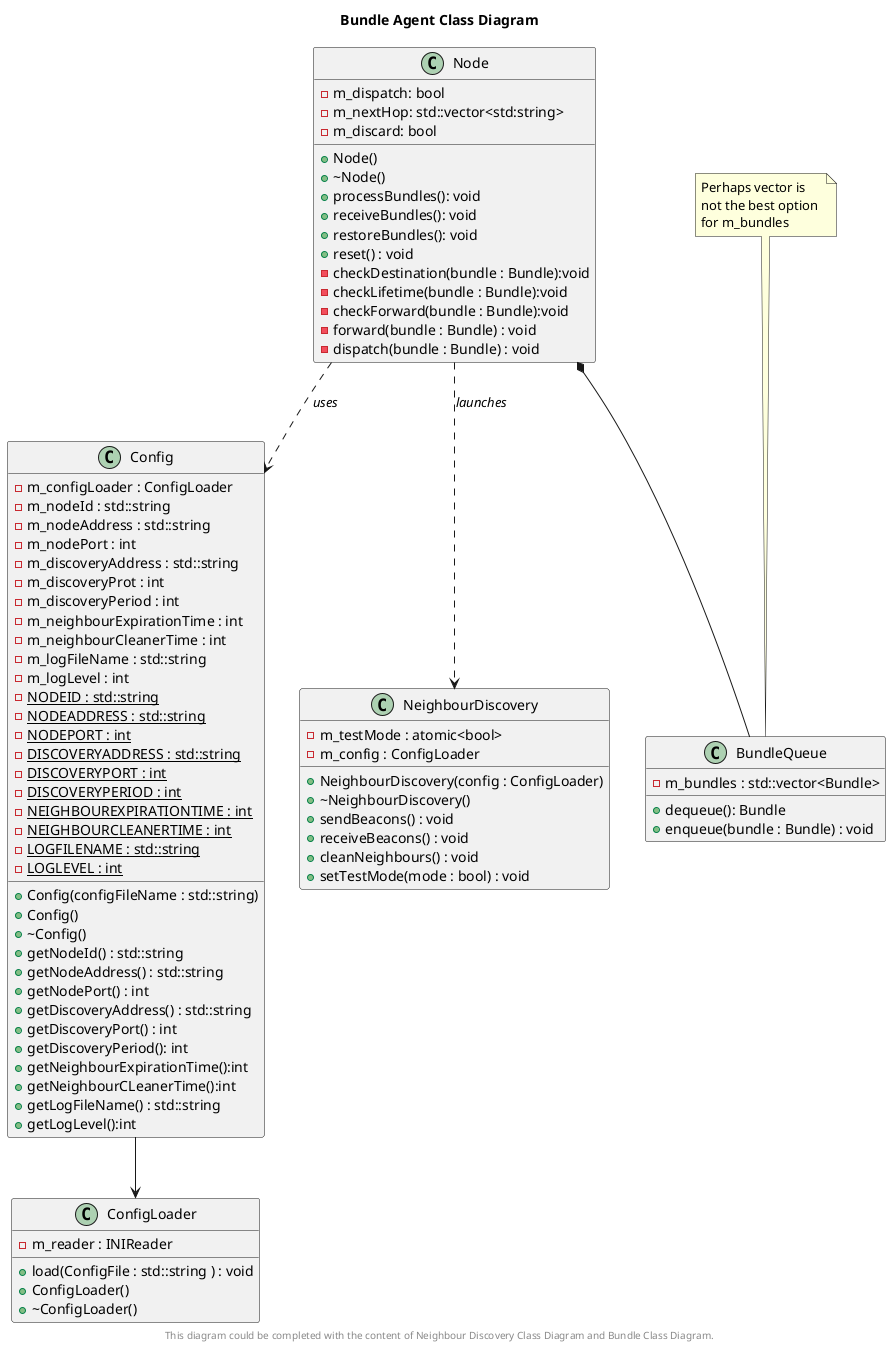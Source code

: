 @startuml

title Bundle Agent Class Diagram

class Node {
	-m_dispatch: bool
	-m_nextHop: std::vector<std:string>
	-m_discard: bool
	+Node()
	+~Node()
	+processBundles(): void
	+receiveBundles(): void
	+restoreBundles(): void
	+reset() : void
	-checkDestination(bundle : Bundle):void
	-checkLifetime(bundle : Bundle):void
	-checkForward(bundle : Bundle):void
	-forward(bundle : Bundle) : void
	-dispatch(bundle : Bundle) : void	
}

class Config {
	-m_configLoader : ConfigLoader
	-m_nodeId : std::string
	-m_nodeAddress : std::string
	-m_nodePort : int
	-m_discoveryAddress : std::string
	-m_discoveryProt : int
	-m_discoveryPeriod : int
	-m_neighbourExpirationTime : int
	-m_neighbourCleanerTime : int
	-m_logFileName : std::string
	-m_logLevel : int
	-{static} NODEID : std::string
	-{static} NODEADDRESS : std::string
	-{static} NODEPORT : int
	-{static} DISCOVERYADDRESS : std::string
	-{static} DISCOVERYPORT : int
	-{static} DISCOVERYPERIOD : int
	-{static} NEIGHBOUREXPIRATIONTIME : int
	-{static} NEIGHBOURCLEANERTIME : int
	-{static} LOGFILENAME : std::string
	-{static} LOGLEVEL : int
	+Config(configFileName : std::string)
	+Config()
	+~Config()
	+getNodeId() : std::string
	+getNodeAddress() : std::string
	+getNodePort() : int
	+getDiscoveryAddress() : std::string
	+getDiscoveryPort() : int
	+getDiscoveryPeriod(): int
	+getNeighbourExpirationTime():int
	+getNeighbourCLeanerTime():int
	+getLogFileName() : std::string
	+getLogLevel():int
}

class ConfigLoader {
	-m_reader : INIReader
	+load(ConfigFile : std::string ) : void
	+ConfigLoader()
	+~ConfigLoader()
}

class NeighbourDiscovery {
	-m_testMode : atomic<bool>
	-m_config : ConfigLoader
	+NeighbourDiscovery(config : ConfigLoader)
	+~NeighbourDiscovery()
	+sendBeacons() : void
	+receiveBeacons() : void
	+cleanNeighbours() : void
	+setTestMode(mode : bool) : void
}

class BundleQueue {
	- m_bundles : std::vector<Bundle>
	+ dequeue(): Bundle
	+ enqueue(bundle : Bundle) : void
}
note top: Perhaps vector is \nnot the best option \nfor m_bundles


Node *-- BundleQueue
Node ..> Config : <i>uses</i>
Config --> ConfigLoader 
Node ..> NeighbourDiscovery : <i>launches</i>

footer
	This diagram could be completed with the content of Neighbour Discovery Class Diagram and Bundle Class Diagram.
end footer

@enduml